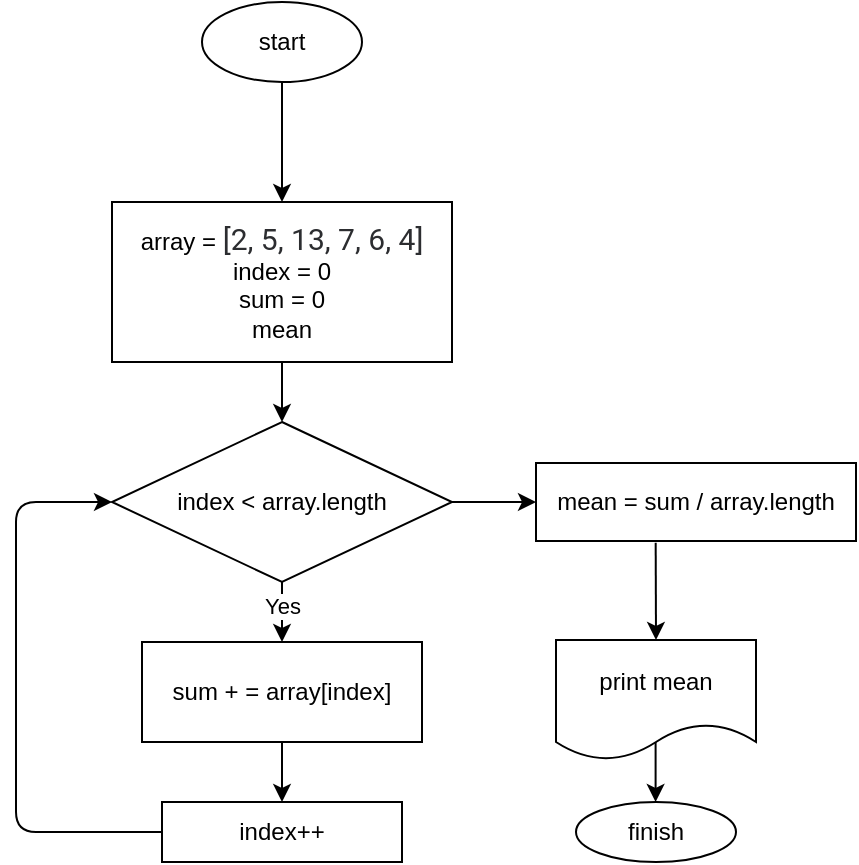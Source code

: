 <mxfile>
    <diagram id="Z8sDZhmmWTHAKssIfuWv" name="Page-1">
        <mxGraphModel dx="235" dy="190" grid="1" gridSize="10" guides="1" tooltips="1" connect="1" arrows="1" fold="1" page="1" pageScale="1" pageWidth="827" pageHeight="1169" math="0" shadow="0">
            <root>
                <mxCell id="0"/>
                <mxCell id="1" parent="0"/>
                <mxCell id="38" style="edgeStyle=none;html=1;exitX=0.5;exitY=1;exitDx=0;exitDy=0;entryX=0.5;entryY=0;entryDx=0;entryDy=0;" parent="1" source="21" target="33" edge="1">
                    <mxGeometry relative="1" as="geometry">
                        <mxPoint x="413" y="90" as="targetPoint"/>
                    </mxGeometry>
                </mxCell>
                <mxCell id="21" value="start" style="ellipse;whiteSpace=wrap;html=1;" parent="1" vertex="1">
                    <mxGeometry x="373" y="20" width="80" height="40" as="geometry"/>
                </mxCell>
                <mxCell id="40" style="edgeStyle=none;html=1;exitX=0.5;exitY=1;exitDx=0;exitDy=0;entryX=0.5;entryY=0;entryDx=0;entryDy=0;" parent="1" source="33" target="34" edge="1">
                    <mxGeometry relative="1" as="geometry"/>
                </mxCell>
                <mxCell id="33" value="array =&amp;nbsp;&lt;span style=&quot;color: rgb(44, 45, 48); font-family: Onest, Roboto, &amp;quot;San Francisco&amp;quot;, &amp;quot;Helvetica Neue&amp;quot;, Helvetica, Arial; font-size: 15px; text-align: start; background-color: rgb(255, 255, 255);&quot;&gt;[2, 5, 13, 7, 6, 4]&lt;/span&gt;&lt;br&gt;index = 0&lt;br&gt;sum = 0&lt;br&gt;mean" style="rounded=0;whiteSpace=wrap;html=1;" parent="1" vertex="1">
                    <mxGeometry x="328" y="120" width="170" height="80" as="geometry"/>
                </mxCell>
                <mxCell id="41" style="edgeStyle=none;html=1;exitX=0.5;exitY=1;exitDx=0;exitDy=0;entryX=0.5;entryY=0;entryDx=0;entryDy=0;" parent="1" source="34" target="43" edge="1">
                    <mxGeometry relative="1" as="geometry">
                        <mxPoint x="413" y="350" as="targetPoint"/>
                    </mxGeometry>
                </mxCell>
                <mxCell id="42" value="Yes" style="edgeLabel;html=1;align=center;verticalAlign=middle;resizable=0;points=[];" parent="41" vertex="1" connectable="0">
                    <mxGeometry x="-0.23" relative="1" as="geometry">
                        <mxPoint as="offset"/>
                    </mxGeometry>
                </mxCell>
                <mxCell id="57" style="edgeStyle=none;html=1;exitX=1;exitY=0.5;exitDx=0;exitDy=0;entryX=0;entryY=0.5;entryDx=0;entryDy=0;" parent="1" source="34" target="56" edge="1">
                    <mxGeometry relative="1" as="geometry"/>
                </mxCell>
                <mxCell id="34" value="index &amp;lt; array.length" style="rhombus;whiteSpace=wrap;html=1;" parent="1" vertex="1">
                    <mxGeometry x="328" y="230" width="170" height="80" as="geometry"/>
                </mxCell>
                <mxCell id="46" style="edgeStyle=none;html=1;exitX=0.5;exitY=1;exitDx=0;exitDy=0;entryX=0.5;entryY=0;entryDx=0;entryDy=0;" parent="1" source="43" target="45" edge="1">
                    <mxGeometry relative="1" as="geometry"/>
                </mxCell>
                <mxCell id="43" value="sum + = array[index]" style="rounded=0;whiteSpace=wrap;html=1;" parent="1" vertex="1">
                    <mxGeometry x="343" y="340" width="140" height="50" as="geometry"/>
                </mxCell>
                <mxCell id="47" style="edgeStyle=none;html=1;exitX=0;exitY=0.5;exitDx=0;exitDy=0;entryX=0;entryY=0.5;entryDx=0;entryDy=0;" parent="1" source="45" target="34" edge="1">
                    <mxGeometry relative="1" as="geometry">
                        <mxPoint x="340" y="270" as="targetPoint"/>
                        <Array as="points">
                            <mxPoint x="280" y="435"/>
                            <mxPoint x="280" y="270"/>
                        </Array>
                    </mxGeometry>
                </mxCell>
                <mxCell id="45" value="index++" style="rounded=0;whiteSpace=wrap;html=1;" parent="1" vertex="1">
                    <mxGeometry x="353" y="420" width="120" height="30" as="geometry"/>
                </mxCell>
                <mxCell id="52" value="print mean" style="shape=document;whiteSpace=wrap;html=1;boundedLbl=1;" parent="1" vertex="1">
                    <mxGeometry x="550" y="339" width="100" height="60" as="geometry"/>
                </mxCell>
                <mxCell id="53" value="finish" style="ellipse;whiteSpace=wrap;html=1;" parent="1" vertex="1">
                    <mxGeometry x="560" y="420" width="80" height="30" as="geometry"/>
                </mxCell>
                <mxCell id="55" style="edgeStyle=none;html=1;exitX=0.5;exitY=1;exitDx=0;exitDy=0;entryX=0.5;entryY=0;entryDx=0;entryDy=0;" parent="1" edge="1">
                    <mxGeometry relative="1" as="geometry">
                        <mxPoint x="599.8" y="390" as="sourcePoint"/>
                        <mxPoint x="599.8" y="420" as="targetPoint"/>
                    </mxGeometry>
                </mxCell>
                <mxCell id="58" style="edgeStyle=none;html=1;exitX=0.374;exitY=1.023;exitDx=0;exitDy=0;entryX=0.5;entryY=0;entryDx=0;entryDy=0;exitPerimeter=0;" parent="1" source="56" target="52" edge="1">
                    <mxGeometry relative="1" as="geometry"/>
                </mxCell>
                <mxCell id="56" value="mean = sum / array.length" style="rounded=0;whiteSpace=wrap;html=1;" parent="1" vertex="1">
                    <mxGeometry x="540" y="250.5" width="160" height="39" as="geometry"/>
                </mxCell>
            </root>
        </mxGraphModel>
    </diagram>
</mxfile>